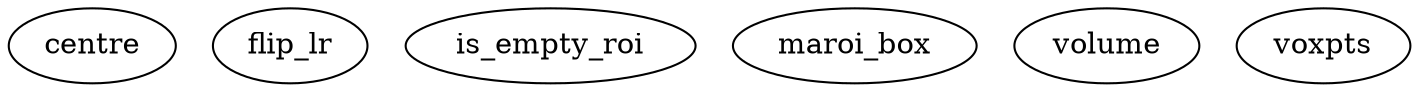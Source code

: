 /* Created by mdot for Matlab */
digraph m2html {

  centre [URL="centre.html"];
  flip_lr [URL="flip_lr.html"];
  is_empty_roi [URL="is_empty_roi.html"];
  maroi_box [URL="maroi_box.html"];
  volume [URL="volume.html"];
  voxpts [URL="voxpts.html"];
}